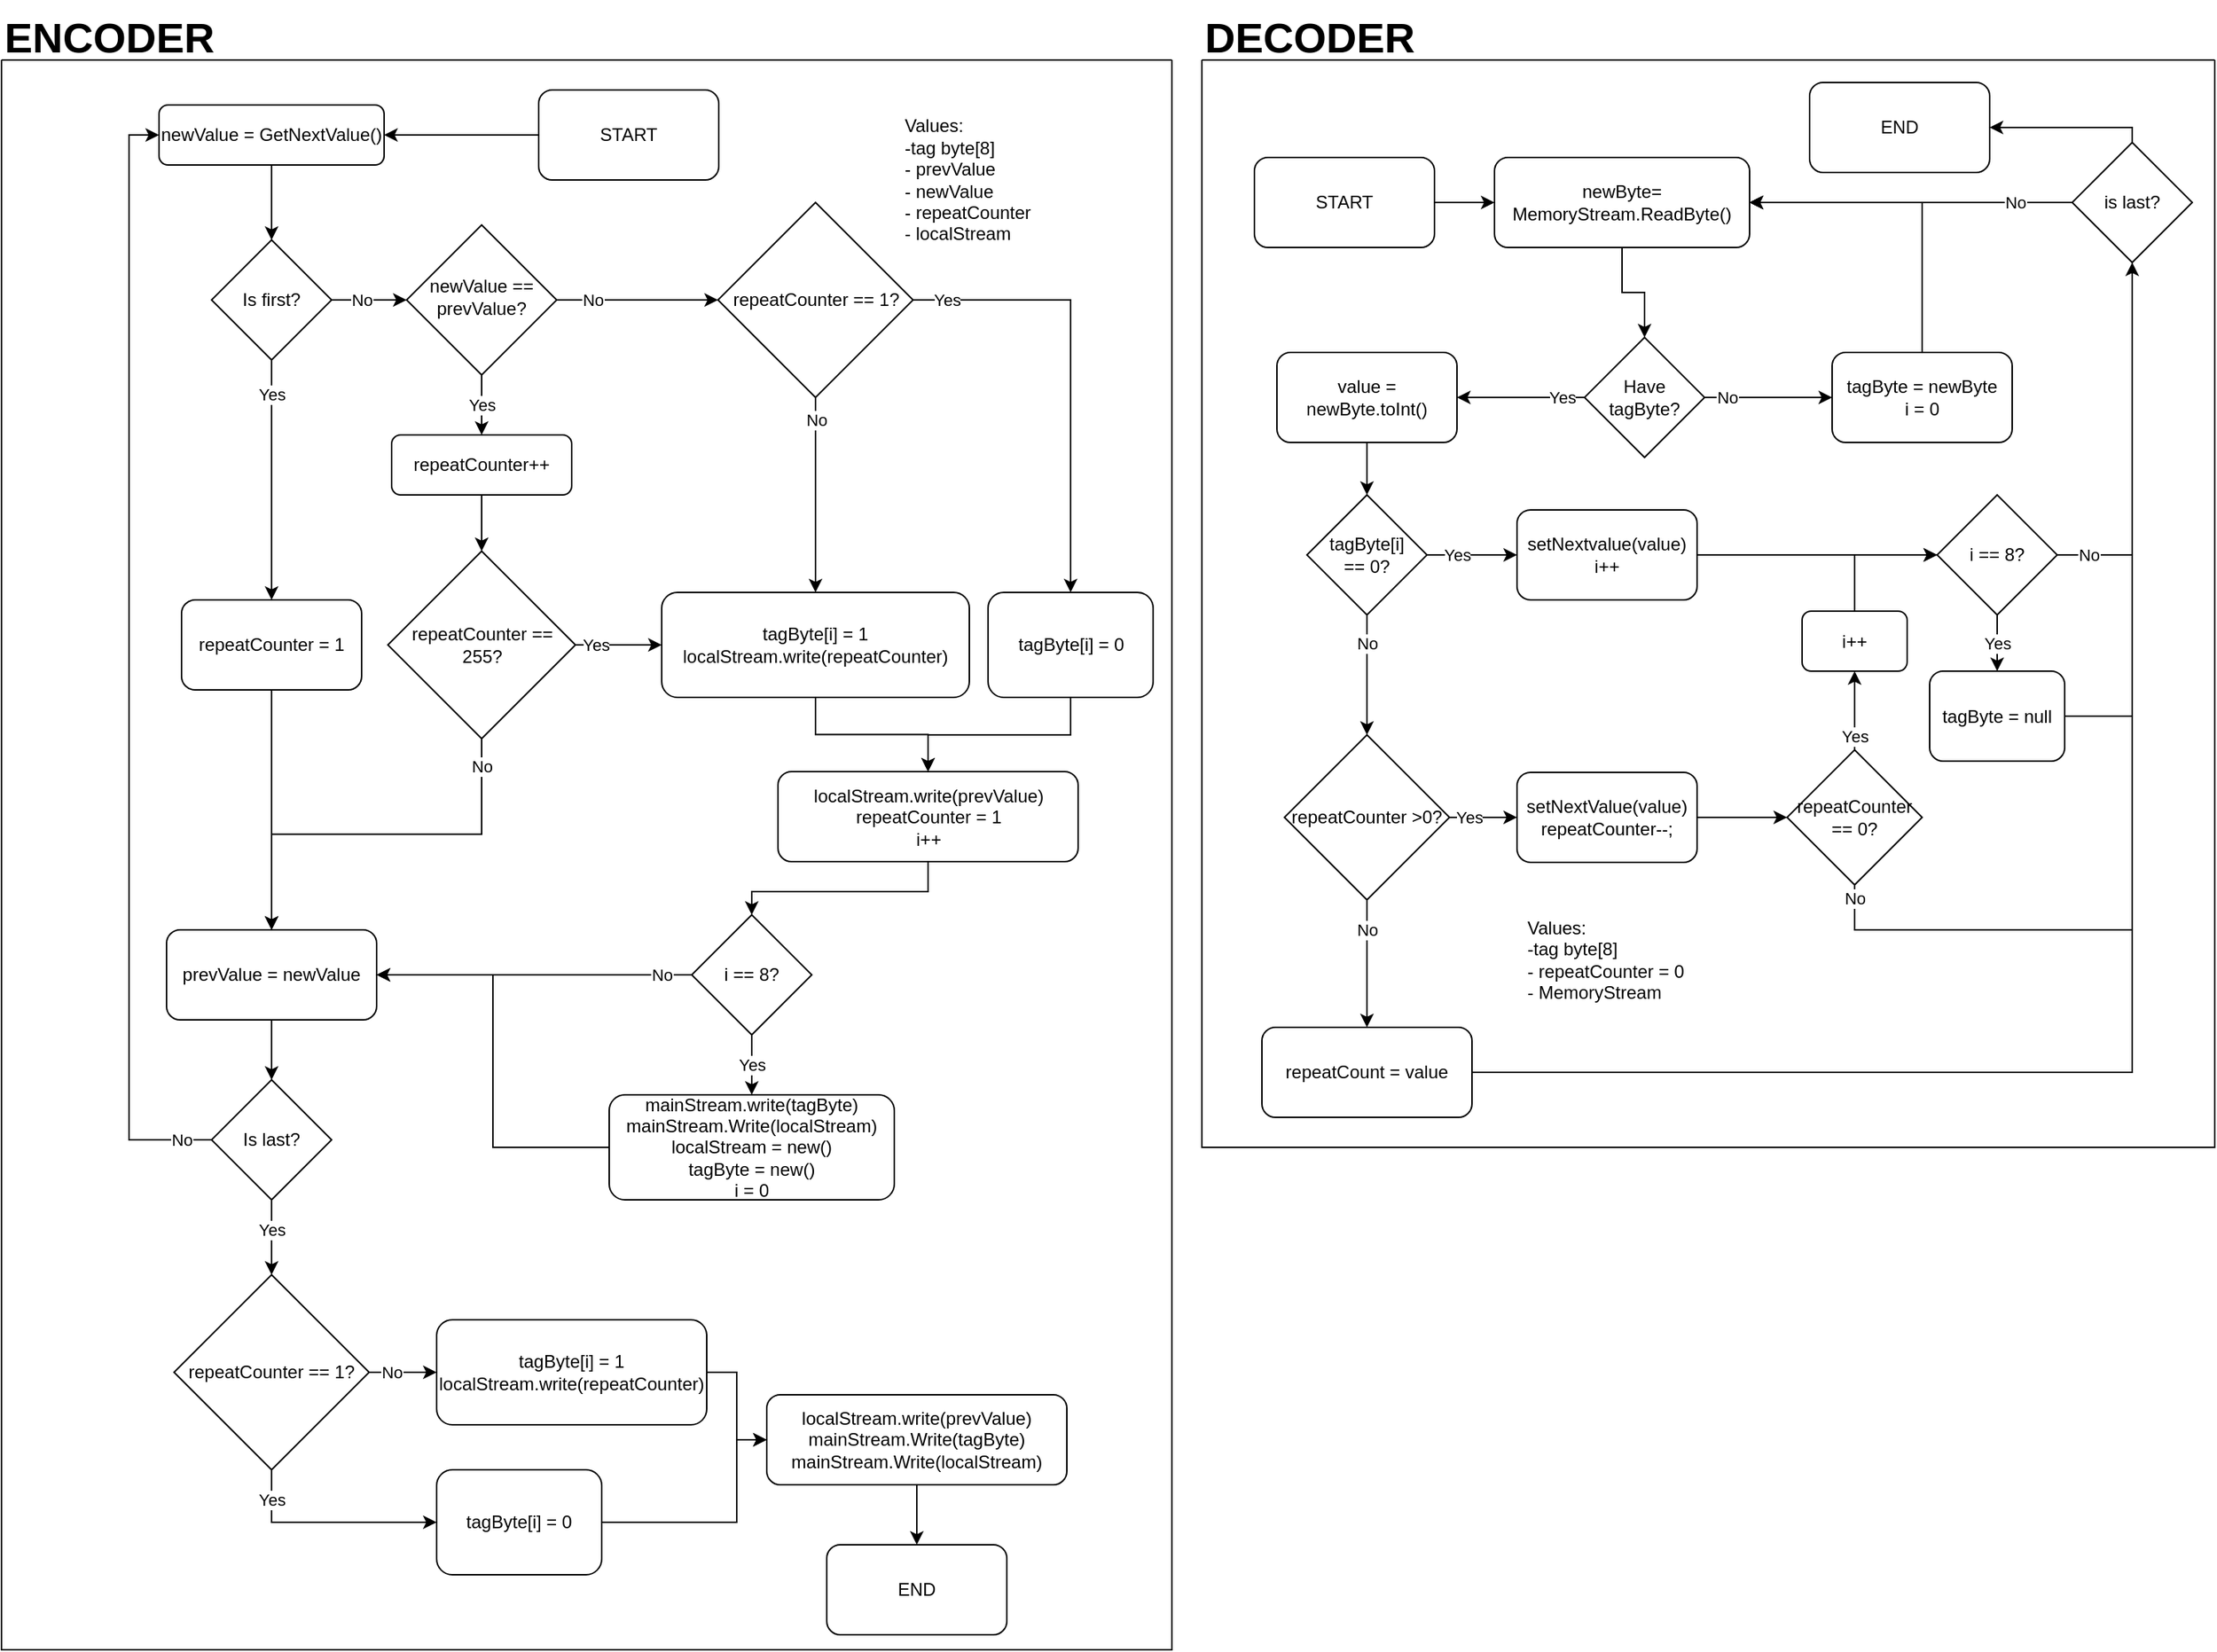 <mxfile version="26.2.14">
  <diagram id="C5RBs43oDa-KdzZeNtuy" name="Page-1">
    <mxGraphModel dx="1855" dy="1088" grid="1" gridSize="10" guides="1" tooltips="1" connect="1" arrows="1" fold="1" page="1" pageScale="1" pageWidth="827" pageHeight="1169" math="0" shadow="0" adaptiveColors="simple">
      <root>
        <mxCell id="WIyWlLk6GJQsqaUBKTNV-0" />
        <mxCell id="WIyWlLk6GJQsqaUBKTNV-1" parent="WIyWlLk6GJQsqaUBKTNV-0" />
        <mxCell id="5a1P8sP_JlJ4V9t3fl8P-82" style="edgeStyle=orthogonalEdgeStyle;rounded=0;orthogonalLoop=1;jettySize=auto;html=1;exitX=0.5;exitY=1;exitDx=0;exitDy=0;entryX=0.5;entryY=0;entryDx=0;entryDy=0;" parent="WIyWlLk6GJQsqaUBKTNV-1" source="WIyWlLk6GJQsqaUBKTNV-3" target="5a1P8sP_JlJ4V9t3fl8P-79" edge="1">
          <mxGeometry relative="1" as="geometry" />
        </mxCell>
        <mxCell id="WIyWlLk6GJQsqaUBKTNV-3" value="newValue = GetNextValue()" style="rounded=1;whiteSpace=wrap;html=1;fontSize=12;glass=0;strokeWidth=1;shadow=0;" parent="WIyWlLk6GJQsqaUBKTNV-1" vertex="1">
          <mxGeometry x="145" y="80" width="150" height="40" as="geometry" />
        </mxCell>
        <mxCell id="5a1P8sP_JlJ4V9t3fl8P-75" value="No" style="edgeStyle=orthogonalEdgeStyle;rounded=0;orthogonalLoop=1;jettySize=auto;html=1;exitX=1;exitY=0.5;exitDx=0;exitDy=0;entryX=0;entryY=0.5;entryDx=0;entryDy=0;" parent="WIyWlLk6GJQsqaUBKTNV-1" source="WIyWlLk6GJQsqaUBKTNV-6" target="5a1P8sP_JlJ4V9t3fl8P-9" edge="1">
          <mxGeometry x="-0.556" relative="1" as="geometry">
            <mxPoint x="500.5" y="210" as="targetPoint" />
            <mxPoint as="offset" />
          </mxGeometry>
        </mxCell>
        <mxCell id="5a1P8sP_JlJ4V9t3fl8P-78" value="Yes" style="edgeStyle=orthogonalEdgeStyle;rounded=0;orthogonalLoop=1;jettySize=auto;html=1;exitX=0.5;exitY=1;exitDx=0;exitDy=0;entryX=0.5;entryY=0;entryDx=0;entryDy=0;" parent="WIyWlLk6GJQsqaUBKTNV-1" source="WIyWlLk6GJQsqaUBKTNV-6" target="WIyWlLk6GJQsqaUBKTNV-11" edge="1">
          <mxGeometry relative="1" as="geometry">
            <mxPoint as="offset" />
          </mxGeometry>
        </mxCell>
        <mxCell id="WIyWlLk6GJQsqaUBKTNV-6" value="newValue == prevValue?" style="rhombus;whiteSpace=wrap;html=1;shadow=0;fontFamily=Helvetica;fontSize=12;align=center;strokeWidth=1;spacing=6;spacingTop=-4;" parent="WIyWlLk6GJQsqaUBKTNV-1" vertex="1">
          <mxGeometry x="310" y="160" width="100" height="100" as="geometry" />
        </mxCell>
        <mxCell id="5a1P8sP_JlJ4V9t3fl8P-4" style="edgeStyle=orthogonalEdgeStyle;rounded=0;orthogonalLoop=1;jettySize=auto;html=1;exitX=0.5;exitY=1;exitDx=0;exitDy=0;" parent="WIyWlLk6GJQsqaUBKTNV-1" source="WIyWlLk6GJQsqaUBKTNV-11" target="5a1P8sP_JlJ4V9t3fl8P-3" edge="1">
          <mxGeometry relative="1" as="geometry" />
        </mxCell>
        <mxCell id="WIyWlLk6GJQsqaUBKTNV-11" value="repeatCounter++" style="rounded=1;whiteSpace=wrap;html=1;fontSize=12;glass=0;strokeWidth=1;shadow=0;" parent="WIyWlLk6GJQsqaUBKTNV-1" vertex="1">
          <mxGeometry x="300" y="300" width="120" height="40" as="geometry" />
        </mxCell>
        <mxCell id="5a1P8sP_JlJ4V9t3fl8P-20" value="Yes" style="edgeStyle=orthogonalEdgeStyle;rounded=0;orthogonalLoop=1;jettySize=auto;html=1;exitX=1;exitY=0.5;exitDx=0;exitDy=0;entryX=0;entryY=0.5;entryDx=0;entryDy=0;" parent="WIyWlLk6GJQsqaUBKTNV-1" source="5a1P8sP_JlJ4V9t3fl8P-3" target="5a1P8sP_JlJ4V9t3fl8P-12" edge="1">
          <mxGeometry x="-0.569" relative="1" as="geometry">
            <mxPoint x="1" as="offset" />
          </mxGeometry>
        </mxCell>
        <mxCell id="5a1P8sP_JlJ4V9t3fl8P-70" value="No" style="edgeStyle=orthogonalEdgeStyle;rounded=0;orthogonalLoop=1;jettySize=auto;html=1;exitX=0.5;exitY=1;exitDx=0;exitDy=0;entryX=0.5;entryY=0;entryDx=0;entryDy=0;" parent="WIyWlLk6GJQsqaUBKTNV-1" source="5a1P8sP_JlJ4V9t3fl8P-3" target="5a1P8sP_JlJ4V9t3fl8P-43" edge="1">
          <mxGeometry x="-0.869" relative="1" as="geometry">
            <mxPoint y="1" as="offset" />
          </mxGeometry>
        </mxCell>
        <mxCell id="5a1P8sP_JlJ4V9t3fl8P-3" value="repeatCounter == 255?" style="rhombus;whiteSpace=wrap;html=1;" parent="WIyWlLk6GJQsqaUBKTNV-1" vertex="1">
          <mxGeometry x="297.5" y="377.5" width="125" height="125" as="geometry" />
        </mxCell>
        <mxCell id="5a1P8sP_JlJ4V9t3fl8P-17" value="No" style="edgeStyle=orthogonalEdgeStyle;rounded=0;orthogonalLoop=1;jettySize=auto;html=1;exitX=0.5;exitY=1;exitDx=0;exitDy=0;entryX=0.5;entryY=0;entryDx=0;entryDy=0;" parent="WIyWlLk6GJQsqaUBKTNV-1" source="5a1P8sP_JlJ4V9t3fl8P-9" target="5a1P8sP_JlJ4V9t3fl8P-12" edge="1">
          <mxGeometry x="-0.769" relative="1" as="geometry">
            <mxPoint x="565.5" y="275" as="sourcePoint" />
            <Array as="points">
              <mxPoint x="583" y="350" />
              <mxPoint x="583" y="350" />
            </Array>
            <mxPoint as="offset" />
          </mxGeometry>
        </mxCell>
        <mxCell id="5a1P8sP_JlJ4V9t3fl8P-19" value="Yes" style="edgeStyle=orthogonalEdgeStyle;rounded=0;orthogonalLoop=1;jettySize=auto;html=1;exitX=1;exitY=0.5;exitDx=0;exitDy=0;" parent="WIyWlLk6GJQsqaUBKTNV-1" source="5a1P8sP_JlJ4V9t3fl8P-9" target="5a1P8sP_JlJ4V9t3fl8P-11" edge="1">
          <mxGeometry x="-0.85" relative="1" as="geometry">
            <mxPoint x="630.5" y="210" as="sourcePoint" />
            <mxPoint as="offset" />
          </mxGeometry>
        </mxCell>
        <mxCell id="5a1P8sP_JlJ4V9t3fl8P-9" value="repeatCounter == 1?" style="rhombus;whiteSpace=wrap;html=1;" parent="WIyWlLk6GJQsqaUBKTNV-1" vertex="1">
          <mxGeometry x="517.5" y="145" width="130" height="130" as="geometry" />
        </mxCell>
        <mxCell id="5a1P8sP_JlJ4V9t3fl8P-31" style="edgeStyle=orthogonalEdgeStyle;rounded=0;orthogonalLoop=1;jettySize=auto;html=1;exitX=0.5;exitY=1;exitDx=0;exitDy=0;entryX=0.5;entryY=0;entryDx=0;entryDy=0;" parent="WIyWlLk6GJQsqaUBKTNV-1" source="5a1P8sP_JlJ4V9t3fl8P-11" target="5a1P8sP_JlJ4V9t3fl8P-29" edge="1">
          <mxGeometry relative="1" as="geometry">
            <Array as="points">
              <mxPoint x="752.5" y="500" />
              <mxPoint x="657.5" y="500" />
            </Array>
          </mxGeometry>
        </mxCell>
        <mxCell id="5a1P8sP_JlJ4V9t3fl8P-11" value="tagByte[i] = 0" style="rounded=1;whiteSpace=wrap;html=1;" parent="WIyWlLk6GJQsqaUBKTNV-1" vertex="1">
          <mxGeometry x="697.5" y="405" width="110" height="70" as="geometry" />
        </mxCell>
        <mxCell id="5a1P8sP_JlJ4V9t3fl8P-30" style="edgeStyle=orthogonalEdgeStyle;rounded=0;orthogonalLoop=1;jettySize=auto;html=1;exitX=0.5;exitY=1;exitDx=0;exitDy=0;" parent="WIyWlLk6GJQsqaUBKTNV-1" source="5a1P8sP_JlJ4V9t3fl8P-12" target="5a1P8sP_JlJ4V9t3fl8P-29" edge="1">
          <mxGeometry relative="1" as="geometry" />
        </mxCell>
        <mxCell id="5a1P8sP_JlJ4V9t3fl8P-12" value="tagByte[i] = 1&lt;div&gt;localStream.write(repeatCounter)&lt;/div&gt;" style="rounded=1;whiteSpace=wrap;html=1;" parent="WIyWlLk6GJQsqaUBKTNV-1" vertex="1">
          <mxGeometry x="480" y="405" width="205" height="70" as="geometry" />
        </mxCell>
        <mxCell id="5a1P8sP_JlJ4V9t3fl8P-15" value="Values:&lt;div&gt;-tag byte[8]&lt;/div&gt;&lt;div style=&quot;&quot;&gt;- prevValue&lt;/div&gt;&lt;div style=&quot;&quot;&gt;- newValue&lt;/div&gt;&lt;div style=&quot;&quot;&gt;- repeatCounter&lt;/div&gt;&lt;div style=&quot;&quot;&gt;- localStream&lt;/div&gt;" style="text;html=1;align=left;verticalAlign=middle;resizable=0;points=[];autosize=1;strokeColor=none;fillColor=none;" parent="WIyWlLk6GJQsqaUBKTNV-1" vertex="1">
          <mxGeometry x="640" y="80" width="110" height="100" as="geometry" />
        </mxCell>
        <mxCell id="5a1P8sP_JlJ4V9t3fl8P-32" style="edgeStyle=orthogonalEdgeStyle;rounded=0;orthogonalLoop=1;jettySize=auto;html=1;exitX=0.5;exitY=1;exitDx=0;exitDy=0;entryX=0.5;entryY=0;entryDx=0;entryDy=0;" parent="WIyWlLk6GJQsqaUBKTNV-1" source="5a1P8sP_JlJ4V9t3fl8P-29" target="5a1P8sP_JlJ4V9t3fl8P-24" edge="1">
          <mxGeometry relative="1" as="geometry" />
        </mxCell>
        <mxCell id="5a1P8sP_JlJ4V9t3fl8P-29" value="&lt;div&gt;localStream.write(prevValue)&lt;/div&gt;&lt;div&gt;repeatCounter = 1&lt;/div&gt;&lt;div&gt;i++&lt;/div&gt;" style="rounded=1;whiteSpace=wrap;html=1;" parent="WIyWlLk6GJQsqaUBKTNV-1" vertex="1">
          <mxGeometry x="557.5" y="524.5" width="200" height="60" as="geometry" />
        </mxCell>
        <mxCell id="5a1P8sP_JlJ4V9t3fl8P-73" style="edgeStyle=orthogonalEdgeStyle;rounded=0;orthogonalLoop=1;jettySize=auto;html=1;exitX=0.5;exitY=1;exitDx=0;exitDy=0;entryX=0.5;entryY=0;entryDx=0;entryDy=0;" parent="WIyWlLk6GJQsqaUBKTNV-1" source="5a1P8sP_JlJ4V9t3fl8P-43" target="5a1P8sP_JlJ4V9t3fl8P-72" edge="1">
          <mxGeometry relative="1" as="geometry" />
        </mxCell>
        <mxCell id="5a1P8sP_JlJ4V9t3fl8P-43" value="prevValue = newValue" style="rounded=1;whiteSpace=wrap;html=1;" parent="WIyWlLk6GJQsqaUBKTNV-1" vertex="1">
          <mxGeometry x="150" y="630" width="140" height="60" as="geometry" />
        </mxCell>
        <mxCell id="5a1P8sP_JlJ4V9t3fl8P-67" style="edgeStyle=orthogonalEdgeStyle;rounded=0;orthogonalLoop=1;jettySize=auto;html=1;exitX=0;exitY=0.5;exitDx=0;exitDy=0;entryX=1;entryY=0.5;entryDx=0;entryDy=0;" parent="WIyWlLk6GJQsqaUBKTNV-1" source="5a1P8sP_JlJ4V9t3fl8P-27" target="5a1P8sP_JlJ4V9t3fl8P-43" edge="1">
          <mxGeometry relative="1" as="geometry" />
        </mxCell>
        <mxCell id="5a1P8sP_JlJ4V9t3fl8P-27" value="mainStream.write(tagByte)&lt;div&gt;mainStream.Write(localStream)&lt;/div&gt;&lt;div&gt;localStream = new()&lt;/div&gt;&lt;div&gt;tagByte = new()&lt;/div&gt;&lt;div&gt;i = 0&lt;/div&gt;" style="rounded=1;whiteSpace=wrap;html=1;" parent="WIyWlLk6GJQsqaUBKTNV-1" vertex="1">
          <mxGeometry x="445" y="740" width="190" height="70" as="geometry" />
        </mxCell>
        <mxCell id="5a1P8sP_JlJ4V9t3fl8P-28" value="Yes" style="edgeStyle=orthogonalEdgeStyle;rounded=0;orthogonalLoop=1;jettySize=auto;html=1;exitX=0.5;exitY=1;exitDx=0;exitDy=0;entryX=0.5;entryY=0;entryDx=0;entryDy=0;" parent="WIyWlLk6GJQsqaUBKTNV-1" source="5a1P8sP_JlJ4V9t3fl8P-24" target="5a1P8sP_JlJ4V9t3fl8P-27" edge="1">
          <mxGeometry relative="1" as="geometry" />
        </mxCell>
        <mxCell id="5a1P8sP_JlJ4V9t3fl8P-71" value="No" style="edgeStyle=orthogonalEdgeStyle;rounded=0;orthogonalLoop=1;jettySize=auto;html=1;exitX=0;exitY=0.5;exitDx=0;exitDy=0;entryX=1;entryY=0.5;entryDx=0;entryDy=0;" parent="WIyWlLk6GJQsqaUBKTNV-1" source="5a1P8sP_JlJ4V9t3fl8P-24" target="5a1P8sP_JlJ4V9t3fl8P-43" edge="1">
          <mxGeometry x="-0.809" relative="1" as="geometry">
            <mxPoint as="offset" />
          </mxGeometry>
        </mxCell>
        <mxCell id="5a1P8sP_JlJ4V9t3fl8P-24" value="i == 8?" style="rhombus;whiteSpace=wrap;html=1;" parent="WIyWlLk6GJQsqaUBKTNV-1" vertex="1">
          <mxGeometry x="500" y="620" width="80" height="80" as="geometry" />
        </mxCell>
        <mxCell id="5a1P8sP_JlJ4V9t3fl8P-58" value="ENCODER" style="text;html=1;align=left;verticalAlign=middle;resizable=0;points=[];autosize=1;strokeColor=none;fillColor=none;fontStyle=1;fontSize=28;" parent="WIyWlLk6GJQsqaUBKTNV-1" vertex="1">
          <mxGeometry x="40" y="10" width="160" height="50" as="geometry" />
        </mxCell>
        <mxCell id="5a1P8sP_JlJ4V9t3fl8P-74" value="No" style="edgeStyle=orthogonalEdgeStyle;rounded=0;orthogonalLoop=1;jettySize=auto;html=1;exitX=0;exitY=0.5;exitDx=0;exitDy=0;entryX=0;entryY=0.5;entryDx=0;entryDy=0;" parent="WIyWlLk6GJQsqaUBKTNV-1" source="5a1P8sP_JlJ4V9t3fl8P-72" target="WIyWlLk6GJQsqaUBKTNV-3" edge="1">
          <mxGeometry x="-0.946" relative="1" as="geometry">
            <mxPoint as="offset" />
          </mxGeometry>
        </mxCell>
        <mxCell id="5a1P8sP_JlJ4V9t3fl8P-77" value="Yes" style="edgeStyle=orthogonalEdgeStyle;rounded=0;orthogonalLoop=1;jettySize=auto;html=1;exitX=0.5;exitY=1;exitDx=0;exitDy=0;entryX=0.5;entryY=0;entryDx=0;entryDy=0;" parent="WIyWlLk6GJQsqaUBKTNV-1" source="5a1P8sP_JlJ4V9t3fl8P-72" target="5a1P8sP_JlJ4V9t3fl8P-76" edge="1">
          <mxGeometry x="-0.2" relative="1" as="geometry">
            <mxPoint as="offset" />
          </mxGeometry>
        </mxCell>
        <mxCell id="5a1P8sP_JlJ4V9t3fl8P-72" value="Is last?" style="rhombus;whiteSpace=wrap;html=1;" parent="WIyWlLk6GJQsqaUBKTNV-1" vertex="1">
          <mxGeometry x="180" y="730" width="80" height="80" as="geometry" />
        </mxCell>
        <mxCell id="5a1P8sP_JlJ4V9t3fl8P-89" value="No" style="edgeStyle=orthogonalEdgeStyle;rounded=0;orthogonalLoop=1;jettySize=auto;html=1;exitX=1;exitY=0.5;exitDx=0;exitDy=0;entryX=0;entryY=0.5;entryDx=0;entryDy=0;" parent="WIyWlLk6GJQsqaUBKTNV-1" source="5a1P8sP_JlJ4V9t3fl8P-76" target="5a1P8sP_JlJ4V9t3fl8P-87" edge="1">
          <mxGeometry x="-0.333" relative="1" as="geometry">
            <mxPoint as="offset" />
          </mxGeometry>
        </mxCell>
        <mxCell id="5a1P8sP_JlJ4V9t3fl8P-91" value="Yes" style="edgeStyle=orthogonalEdgeStyle;rounded=0;orthogonalLoop=1;jettySize=auto;html=1;exitX=0.5;exitY=1;exitDx=0;exitDy=0;entryX=0;entryY=0.5;entryDx=0;entryDy=0;" parent="WIyWlLk6GJQsqaUBKTNV-1" source="5a1P8sP_JlJ4V9t3fl8P-76" target="5a1P8sP_JlJ4V9t3fl8P-90" edge="1">
          <mxGeometry x="-0.724" relative="1" as="geometry">
            <mxPoint as="offset" />
          </mxGeometry>
        </mxCell>
        <mxCell id="5a1P8sP_JlJ4V9t3fl8P-76" value="repeatCounter == 1?" style="rhombus;whiteSpace=wrap;html=1;" parent="WIyWlLk6GJQsqaUBKTNV-1" vertex="1">
          <mxGeometry x="155" y="860" width="130" height="130" as="geometry" />
        </mxCell>
        <mxCell id="5a1P8sP_JlJ4V9t3fl8P-80" value="No" style="edgeStyle=orthogonalEdgeStyle;rounded=0;orthogonalLoop=1;jettySize=auto;html=1;exitX=1;exitY=0.5;exitDx=0;exitDy=0;entryX=0;entryY=0.5;entryDx=0;entryDy=0;" parent="WIyWlLk6GJQsqaUBKTNV-1" source="5a1P8sP_JlJ4V9t3fl8P-79" target="WIyWlLk6GJQsqaUBKTNV-6" edge="1">
          <mxGeometry x="-0.2" relative="1" as="geometry">
            <mxPoint as="offset" />
          </mxGeometry>
        </mxCell>
        <mxCell id="5a1P8sP_JlJ4V9t3fl8P-81" value="Yes" style="edgeStyle=orthogonalEdgeStyle;rounded=0;orthogonalLoop=1;jettySize=auto;html=1;exitX=0.5;exitY=1;exitDx=0;exitDy=0;entryX=0.5;entryY=0;entryDx=0;entryDy=0;" parent="WIyWlLk6GJQsqaUBKTNV-1" source="5a1P8sP_JlJ4V9t3fl8P-79" target="5a1P8sP_JlJ4V9t3fl8P-83" edge="1">
          <mxGeometry x="-0.714" relative="1" as="geometry">
            <Array as="points">
              <mxPoint x="220" y="340" />
              <mxPoint x="220" y="340" />
            </Array>
            <mxPoint as="offset" />
          </mxGeometry>
        </mxCell>
        <mxCell id="5a1P8sP_JlJ4V9t3fl8P-79" value="Is first?" style="rhombus;whiteSpace=wrap;html=1;" parent="WIyWlLk6GJQsqaUBKTNV-1" vertex="1">
          <mxGeometry x="180" y="170" width="80" height="80" as="geometry" />
        </mxCell>
        <mxCell id="5a1P8sP_JlJ4V9t3fl8P-84" style="edgeStyle=orthogonalEdgeStyle;rounded=0;orthogonalLoop=1;jettySize=auto;html=1;exitX=0.5;exitY=1;exitDx=0;exitDy=0;entryX=0.5;entryY=0;entryDx=0;entryDy=0;" parent="WIyWlLk6GJQsqaUBKTNV-1" source="5a1P8sP_JlJ4V9t3fl8P-83" target="5a1P8sP_JlJ4V9t3fl8P-43" edge="1">
          <mxGeometry relative="1" as="geometry" />
        </mxCell>
        <mxCell id="5a1P8sP_JlJ4V9t3fl8P-83" value="repeatCounter = 1" style="rounded=1;whiteSpace=wrap;html=1;" parent="WIyWlLk6GJQsqaUBKTNV-1" vertex="1">
          <mxGeometry x="160" y="410" width="120" height="60" as="geometry" />
        </mxCell>
        <mxCell id="5a1P8sP_JlJ4V9t3fl8P-86" style="edgeStyle=orthogonalEdgeStyle;rounded=0;orthogonalLoop=1;jettySize=auto;html=1;exitX=0;exitY=0.5;exitDx=0;exitDy=0;entryX=1;entryY=0.5;entryDx=0;entryDy=0;" parent="WIyWlLk6GJQsqaUBKTNV-1" source="5a1P8sP_JlJ4V9t3fl8P-85" target="WIyWlLk6GJQsqaUBKTNV-3" edge="1">
          <mxGeometry relative="1" as="geometry" />
        </mxCell>
        <mxCell id="5a1P8sP_JlJ4V9t3fl8P-85" value="START" style="rounded=1;whiteSpace=wrap;html=1;" parent="WIyWlLk6GJQsqaUBKTNV-1" vertex="1">
          <mxGeometry x="398" y="70" width="120" height="60" as="geometry" />
        </mxCell>
        <mxCell id="5a1P8sP_JlJ4V9t3fl8P-93" style="edgeStyle=orthogonalEdgeStyle;rounded=0;orthogonalLoop=1;jettySize=auto;html=1;exitX=1;exitY=0.5;exitDx=0;exitDy=0;entryX=0;entryY=0.5;entryDx=0;entryDy=0;" parent="WIyWlLk6GJQsqaUBKTNV-1" source="5a1P8sP_JlJ4V9t3fl8P-87" target="5a1P8sP_JlJ4V9t3fl8P-92" edge="1">
          <mxGeometry relative="1" as="geometry" />
        </mxCell>
        <mxCell id="5a1P8sP_JlJ4V9t3fl8P-87" value="tagByte[i] = 1&lt;div&gt;localStream.write(repeatCounter)&lt;/div&gt;" style="rounded=1;whiteSpace=wrap;html=1;" parent="WIyWlLk6GJQsqaUBKTNV-1" vertex="1">
          <mxGeometry x="330" y="890" width="180" height="70" as="geometry" />
        </mxCell>
        <mxCell id="5a1P8sP_JlJ4V9t3fl8P-95" style="edgeStyle=orthogonalEdgeStyle;rounded=0;orthogonalLoop=1;jettySize=auto;html=1;exitX=1;exitY=0.5;exitDx=0;exitDy=0;entryX=0;entryY=0.5;entryDx=0;entryDy=0;" parent="WIyWlLk6GJQsqaUBKTNV-1" source="5a1P8sP_JlJ4V9t3fl8P-90" target="5a1P8sP_JlJ4V9t3fl8P-92" edge="1">
          <mxGeometry relative="1" as="geometry">
            <Array as="points">
              <mxPoint x="530" y="1025" />
              <mxPoint x="530" y="970" />
            </Array>
          </mxGeometry>
        </mxCell>
        <mxCell id="5a1P8sP_JlJ4V9t3fl8P-90" value="tagByte[i] = 0" style="rounded=1;whiteSpace=wrap;html=1;" parent="WIyWlLk6GJQsqaUBKTNV-1" vertex="1">
          <mxGeometry x="330" y="990" width="110" height="70" as="geometry" />
        </mxCell>
        <mxCell id="5a1P8sP_JlJ4V9t3fl8P-98" style="edgeStyle=orthogonalEdgeStyle;rounded=0;orthogonalLoop=1;jettySize=auto;html=1;exitX=0.5;exitY=1;exitDx=0;exitDy=0;entryX=0.5;entryY=0;entryDx=0;entryDy=0;" parent="WIyWlLk6GJQsqaUBKTNV-1" source="5a1P8sP_JlJ4V9t3fl8P-92" target="5a1P8sP_JlJ4V9t3fl8P-97" edge="1">
          <mxGeometry relative="1" as="geometry" />
        </mxCell>
        <mxCell id="5a1P8sP_JlJ4V9t3fl8P-92" value="&lt;div&gt;localStream.write(prevValue)&lt;/div&gt;&lt;div&gt;mainStream.Write(tagByte)&lt;/div&gt;&lt;div&gt;mainStream.Write(localStream)&lt;/div&gt;" style="rounded=1;whiteSpace=wrap;html=1;" parent="WIyWlLk6GJQsqaUBKTNV-1" vertex="1">
          <mxGeometry x="550" y="940" width="200" height="60" as="geometry" />
        </mxCell>
        <mxCell id="5a1P8sP_JlJ4V9t3fl8P-97" value="END" style="rounded=1;whiteSpace=wrap;html=1;" parent="WIyWlLk6GJQsqaUBKTNV-1" vertex="1">
          <mxGeometry x="590" y="1040" width="120" height="60" as="geometry" />
        </mxCell>
        <mxCell id="5a1P8sP_JlJ4V9t3fl8P-99" value="" style="swimlane;startSize=0;" parent="WIyWlLk6GJQsqaUBKTNV-1" vertex="1">
          <mxGeometry x="40" y="50" width="780" height="1060" as="geometry" />
        </mxCell>
        <mxCell id="5a1P8sP_JlJ4V9t3fl8P-100" value="DECODER" style="text;html=1;align=left;verticalAlign=middle;resizable=0;points=[];autosize=1;strokeColor=none;fillColor=none;fontStyle=1;fontSize=28;" parent="WIyWlLk6GJQsqaUBKTNV-1" vertex="1">
          <mxGeometry x="840" y="10" width="160" height="50" as="geometry" />
        </mxCell>
        <mxCell id="5a1P8sP_JlJ4V9t3fl8P-105" style="edgeStyle=orthogonalEdgeStyle;rounded=0;orthogonalLoop=1;jettySize=auto;html=1;exitX=0.5;exitY=1;exitDx=0;exitDy=0;entryX=0.5;entryY=0;entryDx=0;entryDy=0;" parent="WIyWlLk6GJQsqaUBKTNV-1" source="5a1P8sP_JlJ4V9t3fl8P-103" target="5a1P8sP_JlJ4V9t3fl8P-104" edge="1">
          <mxGeometry relative="1" as="geometry" />
        </mxCell>
        <mxCell id="5a1P8sP_JlJ4V9t3fl8P-107" value="No" style="edgeStyle=orthogonalEdgeStyle;rounded=0;orthogonalLoop=1;jettySize=auto;html=1;exitX=1;exitY=0.5;exitDx=0;exitDy=0;entryX=0;entryY=0.5;entryDx=0;entryDy=0;" parent="WIyWlLk6GJQsqaUBKTNV-1" source="5a1P8sP_JlJ4V9t3fl8P-104" target="5a1P8sP_JlJ4V9t3fl8P-106" edge="1">
          <mxGeometry x="-0.647" relative="1" as="geometry">
            <Array as="points">
              <mxPoint x="1200" y="275" />
              <mxPoint x="1200" y="275" />
            </Array>
            <mxPoint as="offset" />
          </mxGeometry>
        </mxCell>
        <mxCell id="5a1P8sP_JlJ4V9t3fl8P-110" value="Yes" style="edgeStyle=orthogonalEdgeStyle;rounded=0;orthogonalLoop=1;jettySize=auto;html=1;exitX=0;exitY=0.5;exitDx=0;exitDy=0;entryX=1;entryY=0.5;entryDx=0;entryDy=0;" parent="WIyWlLk6GJQsqaUBKTNV-1" source="5a1P8sP_JlJ4V9t3fl8P-104" target="5a1P8sP_JlJ4V9t3fl8P-116" edge="1">
          <mxGeometry x="-0.647" relative="1" as="geometry">
            <mxPoint x="1050" y="290" as="sourcePoint" />
            <mxPoint x="1040" y="450" as="targetPoint" />
            <Array as="points" />
            <mxPoint as="offset" />
          </mxGeometry>
        </mxCell>
        <mxCell id="5a1P8sP_JlJ4V9t3fl8P-104" value="Have tagByte?" style="rhombus;whiteSpace=wrap;html=1;" parent="WIyWlLk6GJQsqaUBKTNV-1" vertex="1">
          <mxGeometry x="1095" y="235" width="80" height="80" as="geometry" />
        </mxCell>
        <mxCell id="5a1P8sP_JlJ4V9t3fl8P-108" style="edgeStyle=orthogonalEdgeStyle;rounded=0;orthogonalLoop=1;jettySize=auto;html=1;exitX=0.5;exitY=0;exitDx=0;exitDy=0;entryX=1;entryY=0.5;entryDx=0;entryDy=0;" parent="WIyWlLk6GJQsqaUBKTNV-1" source="5a1P8sP_JlJ4V9t3fl8P-106" target="5a1P8sP_JlJ4V9t3fl8P-103" edge="1">
          <mxGeometry relative="1" as="geometry" />
        </mxCell>
        <mxCell id="5a1P8sP_JlJ4V9t3fl8P-106" value="tagByte = newByte&lt;div&gt;i = 0&lt;/div&gt;" style="rounded=1;whiteSpace=wrap;html=1;" parent="WIyWlLk6GJQsqaUBKTNV-1" vertex="1">
          <mxGeometry x="1260" y="245" width="120" height="60" as="geometry" />
        </mxCell>
        <mxCell id="5a1P8sP_JlJ4V9t3fl8P-113" value="Yes" style="edgeStyle=orthogonalEdgeStyle;rounded=0;orthogonalLoop=1;jettySize=auto;html=1;exitX=1;exitY=0.5;exitDx=0;exitDy=0;entryX=0;entryY=0.5;entryDx=0;entryDy=0;" parent="WIyWlLk6GJQsqaUBKTNV-1" source="5a1P8sP_JlJ4V9t3fl8P-111" target="5a1P8sP_JlJ4V9t3fl8P-112" edge="1">
          <mxGeometry x="-0.333" relative="1" as="geometry">
            <mxPoint as="offset" />
          </mxGeometry>
        </mxCell>
        <mxCell id="5a1P8sP_JlJ4V9t3fl8P-115" value="No" style="edgeStyle=orthogonalEdgeStyle;rounded=0;orthogonalLoop=1;jettySize=auto;html=1;exitX=0.5;exitY=1;exitDx=0;exitDy=0;entryX=0.5;entryY=0;entryDx=0;entryDy=0;" parent="WIyWlLk6GJQsqaUBKTNV-1" source="5a1P8sP_JlJ4V9t3fl8P-111" target="5a1P8sP_JlJ4V9t3fl8P-119" edge="1">
          <mxGeometry x="-0.535" relative="1" as="geometry">
            <mxPoint x="950" y="460" as="targetPoint" />
            <mxPoint as="offset" />
          </mxGeometry>
        </mxCell>
        <mxCell id="5a1P8sP_JlJ4V9t3fl8P-111" value="tagByte[i]&lt;div&gt;== 0?&lt;/div&gt;" style="rhombus;whiteSpace=wrap;html=1;" parent="WIyWlLk6GJQsqaUBKTNV-1" vertex="1">
          <mxGeometry x="910" y="340" width="80" height="80" as="geometry" />
        </mxCell>
        <mxCell id="5a1P8sP_JlJ4V9t3fl8P-133" style="edgeStyle=orthogonalEdgeStyle;rounded=0;orthogonalLoop=1;jettySize=auto;html=1;exitX=1;exitY=0.5;exitDx=0;exitDy=0;entryX=0;entryY=0.5;entryDx=0;entryDy=0;" parent="WIyWlLk6GJQsqaUBKTNV-1" source="5a1P8sP_JlJ4V9t3fl8P-112" target="5a1P8sP_JlJ4V9t3fl8P-131" edge="1">
          <mxGeometry relative="1" as="geometry" />
        </mxCell>
        <mxCell id="5a1P8sP_JlJ4V9t3fl8P-112" value="setNextvalue(value)&lt;div&gt;i++&lt;/div&gt;" style="rounded=1;whiteSpace=wrap;html=1;" parent="WIyWlLk6GJQsqaUBKTNV-1" vertex="1">
          <mxGeometry x="1050" y="350" width="120" height="60" as="geometry" />
        </mxCell>
        <mxCell id="5a1P8sP_JlJ4V9t3fl8P-134" style="edgeStyle=orthogonalEdgeStyle;rounded=0;orthogonalLoop=1;jettySize=auto;html=1;exitX=1;exitY=0.5;exitDx=0;exitDy=0;entryX=1;entryY=0.5;entryDx=0;entryDy=0;" parent="WIyWlLk6GJQsqaUBKTNV-1" source="5a1P8sP_JlJ4V9t3fl8P-114" target="5a1P8sP_JlJ4V9t3fl8P-103" edge="1">
          <mxGeometry relative="1" as="geometry">
            <Array as="points">
              <mxPoint x="1460" y="725" />
              <mxPoint x="1460" y="145" />
            </Array>
          </mxGeometry>
        </mxCell>
        <mxCell id="5a1P8sP_JlJ4V9t3fl8P-114" value="repeatCount = value" style="rounded=1;whiteSpace=wrap;html=1;" parent="WIyWlLk6GJQsqaUBKTNV-1" vertex="1">
          <mxGeometry x="880" y="695" width="140" height="60" as="geometry" />
        </mxCell>
        <mxCell id="5a1P8sP_JlJ4V9t3fl8P-117" style="edgeStyle=orthogonalEdgeStyle;rounded=0;orthogonalLoop=1;jettySize=auto;html=1;exitX=0.5;exitY=1;exitDx=0;exitDy=0;entryX=0.5;entryY=0;entryDx=0;entryDy=0;" parent="WIyWlLk6GJQsqaUBKTNV-1" source="5a1P8sP_JlJ4V9t3fl8P-116" target="5a1P8sP_JlJ4V9t3fl8P-111" edge="1">
          <mxGeometry relative="1" as="geometry" />
        </mxCell>
        <mxCell id="5a1P8sP_JlJ4V9t3fl8P-116" value="value = newByte.toInt()" style="rounded=1;whiteSpace=wrap;html=1;" parent="WIyWlLk6GJQsqaUBKTNV-1" vertex="1">
          <mxGeometry x="890" y="245" width="120" height="60" as="geometry" />
        </mxCell>
        <mxCell id="5a1P8sP_JlJ4V9t3fl8P-120" value="No" style="edgeStyle=orthogonalEdgeStyle;rounded=0;orthogonalLoop=1;jettySize=auto;html=1;exitX=0.5;exitY=1;exitDx=0;exitDy=0;entryX=0.5;entryY=0;entryDx=0;entryDy=0;" parent="WIyWlLk6GJQsqaUBKTNV-1" source="5a1P8sP_JlJ4V9t3fl8P-119" target="5a1P8sP_JlJ4V9t3fl8P-114" edge="1">
          <mxGeometry x="-0.529" relative="1" as="geometry">
            <mxPoint as="offset" />
          </mxGeometry>
        </mxCell>
        <mxCell id="5a1P8sP_JlJ4V9t3fl8P-122" value="Yes" style="edgeStyle=orthogonalEdgeStyle;rounded=0;orthogonalLoop=1;jettySize=auto;html=1;exitX=1;exitY=0.5;exitDx=0;exitDy=0;entryX=0;entryY=0.5;entryDx=0;entryDy=0;" parent="WIyWlLk6GJQsqaUBKTNV-1" source="5a1P8sP_JlJ4V9t3fl8P-119" target="5a1P8sP_JlJ4V9t3fl8P-121" edge="1">
          <mxGeometry x="-0.455" relative="1" as="geometry">
            <mxPoint as="offset" />
          </mxGeometry>
        </mxCell>
        <mxCell id="5a1P8sP_JlJ4V9t3fl8P-119" value="repeatCounter &amp;gt;0?" style="rhombus;whiteSpace=wrap;html=1;" parent="WIyWlLk6GJQsqaUBKTNV-1" vertex="1">
          <mxGeometry x="895" y="500" width="110" height="110" as="geometry" />
        </mxCell>
        <mxCell id="5a1P8sP_JlJ4V9t3fl8P-124" style="edgeStyle=orthogonalEdgeStyle;rounded=0;orthogonalLoop=1;jettySize=auto;html=1;exitX=1;exitY=0.5;exitDx=0;exitDy=0;entryX=0;entryY=0.5;entryDx=0;entryDy=0;" parent="WIyWlLk6GJQsqaUBKTNV-1" source="5a1P8sP_JlJ4V9t3fl8P-121" target="5a1P8sP_JlJ4V9t3fl8P-123" edge="1">
          <mxGeometry relative="1" as="geometry" />
        </mxCell>
        <mxCell id="5a1P8sP_JlJ4V9t3fl8P-121" value="setNextValue(value)&lt;div&gt;repeatCounter--;&lt;/div&gt;" style="rounded=1;whiteSpace=wrap;html=1;" parent="WIyWlLk6GJQsqaUBKTNV-1" vertex="1">
          <mxGeometry x="1050" y="525" width="120" height="60" as="geometry" />
        </mxCell>
        <mxCell id="5a1P8sP_JlJ4V9t3fl8P-125" value="No" style="edgeStyle=orthogonalEdgeStyle;rounded=0;orthogonalLoop=1;jettySize=auto;html=1;exitX=0.5;exitY=1;exitDx=0;exitDy=0;entryX=1;entryY=0.5;entryDx=0;entryDy=0;" parent="WIyWlLk6GJQsqaUBKTNV-1" source="5a1P8sP_JlJ4V9t3fl8P-123" target="5a1P8sP_JlJ4V9t3fl8P-103" edge="1">
          <mxGeometry x="-0.981" relative="1" as="geometry">
            <mxPoint x="1225" y="475.0" as="sourcePoint" />
            <mxPoint x="1210" y="70" as="targetPoint" />
            <Array as="points">
              <mxPoint x="1275" y="630" />
              <mxPoint x="1460" y="630" />
              <mxPoint x="1460" y="145" />
            </Array>
            <mxPoint as="offset" />
          </mxGeometry>
        </mxCell>
        <mxCell id="5a1P8sP_JlJ4V9t3fl8P-130" value="Yes" style="edgeStyle=orthogonalEdgeStyle;rounded=0;orthogonalLoop=1;jettySize=auto;html=1;" parent="WIyWlLk6GJQsqaUBKTNV-1" source="5a1P8sP_JlJ4V9t3fl8P-123" target="5a1P8sP_JlJ4V9t3fl8P-128" edge="1">
          <mxGeometry x="-0.619" relative="1" as="geometry">
            <mxPoint y="1" as="offset" />
          </mxGeometry>
        </mxCell>
        <mxCell id="5a1P8sP_JlJ4V9t3fl8P-123" value="repeatCounter == 0?" style="rhombus;whiteSpace=wrap;html=1;" parent="WIyWlLk6GJQsqaUBKTNV-1" vertex="1">
          <mxGeometry x="1230" y="510" width="90" height="90" as="geometry" />
        </mxCell>
        <mxCell id="5a1P8sP_JlJ4V9t3fl8P-135" style="edgeStyle=orthogonalEdgeStyle;rounded=0;orthogonalLoop=1;jettySize=auto;html=1;exitX=0.5;exitY=0;exitDx=0;exitDy=0;entryX=0;entryY=0.5;entryDx=0;entryDy=0;" parent="WIyWlLk6GJQsqaUBKTNV-1" source="5a1P8sP_JlJ4V9t3fl8P-128" target="5a1P8sP_JlJ4V9t3fl8P-131" edge="1">
          <mxGeometry relative="1" as="geometry" />
        </mxCell>
        <mxCell id="5a1P8sP_JlJ4V9t3fl8P-128" value="i++" style="rounded=1;whiteSpace=wrap;html=1;" parent="WIyWlLk6GJQsqaUBKTNV-1" vertex="1">
          <mxGeometry x="1240" y="417.5" width="70" height="40" as="geometry" />
        </mxCell>
        <mxCell id="5a1P8sP_JlJ4V9t3fl8P-136" value="No" style="edgeStyle=orthogonalEdgeStyle;rounded=0;orthogonalLoop=1;jettySize=auto;html=1;exitX=1;exitY=0.5;exitDx=0;exitDy=0;entryX=1;entryY=0.5;entryDx=0;entryDy=0;" parent="WIyWlLk6GJQsqaUBKTNV-1" source="5a1P8sP_JlJ4V9t3fl8P-131" target="5a1P8sP_JlJ4V9t3fl8P-103" edge="1">
          <mxGeometry x="-0.922" relative="1" as="geometry">
            <Array as="points">
              <mxPoint x="1460" y="380" />
              <mxPoint x="1460" y="145" />
            </Array>
            <mxPoint as="offset" />
          </mxGeometry>
        </mxCell>
        <mxCell id="5a1P8sP_JlJ4V9t3fl8P-142" value="No" style="edgeLabel;html=1;align=center;verticalAlign=middle;resizable=0;points=[];" parent="5a1P8sP_JlJ4V9t3fl8P-136" vertex="1" connectable="0">
          <mxGeometry x="0.348" y="2" relative="1" as="geometry">
            <mxPoint x="1" y="-2" as="offset" />
          </mxGeometry>
        </mxCell>
        <mxCell id="5a1P8sP_JlJ4V9t3fl8P-138" value="Yes" style="edgeStyle=orthogonalEdgeStyle;rounded=0;orthogonalLoop=1;jettySize=auto;html=1;exitX=0.5;exitY=1;exitDx=0;exitDy=0;entryX=0.5;entryY=0;entryDx=0;entryDy=0;" parent="WIyWlLk6GJQsqaUBKTNV-1" source="5a1P8sP_JlJ4V9t3fl8P-131" target="5a1P8sP_JlJ4V9t3fl8P-137" edge="1">
          <mxGeometry relative="1" as="geometry" />
        </mxCell>
        <mxCell id="5a1P8sP_JlJ4V9t3fl8P-131" value="i == 8?" style="rhombus;whiteSpace=wrap;html=1;" parent="WIyWlLk6GJQsqaUBKTNV-1" vertex="1">
          <mxGeometry x="1330" y="340" width="80" height="80" as="geometry" />
        </mxCell>
        <mxCell id="5a1P8sP_JlJ4V9t3fl8P-137" value="tagByte = null" style="rounded=1;whiteSpace=wrap;html=1;" parent="WIyWlLk6GJQsqaUBKTNV-1" vertex="1">
          <mxGeometry x="1325" y="457.5" width="90" height="60" as="geometry" />
        </mxCell>
        <mxCell id="5a1P8sP_JlJ4V9t3fl8P-141" value="" style="edgeStyle=orthogonalEdgeStyle;rounded=0;orthogonalLoop=1;jettySize=auto;html=1;exitX=1;exitY=0.5;exitDx=0;exitDy=0;entryX=0.5;entryY=1;entryDx=0;entryDy=0;" parent="WIyWlLk6GJQsqaUBKTNV-1" source="5a1P8sP_JlJ4V9t3fl8P-137" target="5a1P8sP_JlJ4V9t3fl8P-140" edge="1">
          <mxGeometry relative="1" as="geometry">
            <mxPoint x="1415" y="487" as="sourcePoint" />
            <mxPoint x="1220" y="155" as="targetPoint" />
            <Array as="points">
              <mxPoint x="1460" y="488" />
            </Array>
          </mxGeometry>
        </mxCell>
        <mxCell id="5a1P8sP_JlJ4V9t3fl8P-146" value="" style="swimlane;startSize=0;" parent="WIyWlLk6GJQsqaUBKTNV-1" vertex="1">
          <mxGeometry x="840" y="50" width="675" height="725" as="geometry" />
        </mxCell>
        <mxCell id="5a1P8sP_JlJ4V9t3fl8P-118" value="Values:&lt;div&gt;-tag byte[8]&lt;/div&gt;&lt;div style=&quot;&quot;&gt;&lt;span style=&quot;background-color: transparent; color: light-dark(rgb(0, 0, 0), rgb(255, 255, 255));&quot;&gt;- repeatCounter = 0&lt;/span&gt;&lt;/div&gt;&lt;div style=&quot;&quot;&gt;- MemoryStream&lt;/div&gt;" style="text;html=1;align=left;verticalAlign=middle;resizable=0;points=[];autosize=1;strokeColor=none;fillColor=none;" parent="5a1P8sP_JlJ4V9t3fl8P-146" vertex="1">
          <mxGeometry x="215" y="565" width="130" height="70" as="geometry" />
        </mxCell>
        <mxCell id="5a1P8sP_JlJ4V9t3fl8P-145" value="END" style="rounded=1;whiteSpace=wrap;html=1;" parent="5a1P8sP_JlJ4V9t3fl8P-146" vertex="1">
          <mxGeometry x="405" y="15" width="120" height="60" as="geometry" />
        </mxCell>
        <mxCell id="5a1P8sP_JlJ4V9t3fl8P-102" style="edgeStyle=orthogonalEdgeStyle;rounded=0;orthogonalLoop=1;jettySize=auto;html=1;exitX=1;exitY=0.5;exitDx=0;exitDy=0;entryX=0;entryY=0.5;entryDx=0;entryDy=0;" parent="5a1P8sP_JlJ4V9t3fl8P-146" source="5a1P8sP_JlJ4V9t3fl8P-101" target="5a1P8sP_JlJ4V9t3fl8P-103" edge="1">
          <mxGeometry relative="1" as="geometry">
            <mxPoint x="195" y="94.429" as="targetPoint" />
          </mxGeometry>
        </mxCell>
        <mxCell id="5a1P8sP_JlJ4V9t3fl8P-101" value="START" style="rounded=1;whiteSpace=wrap;html=1;" parent="5a1P8sP_JlJ4V9t3fl8P-146" vertex="1">
          <mxGeometry x="35" y="65" width="120" height="60" as="geometry" />
        </mxCell>
        <mxCell id="5a1P8sP_JlJ4V9t3fl8P-103" value="newByte= MemoryStream.ReadByte()" style="rounded=1;whiteSpace=wrap;html=1;" parent="5a1P8sP_JlJ4V9t3fl8P-146" vertex="1">
          <mxGeometry x="195" y="65" width="170" height="60" as="geometry" />
        </mxCell>
        <mxCell id="5a1P8sP_JlJ4V9t3fl8P-139" style="edgeStyle=orthogonalEdgeStyle;rounded=0;orthogonalLoop=1;jettySize=auto;html=1;exitX=1;exitY=0.5;exitDx=0;exitDy=0;entryX=1;entryY=0.5;entryDx=0;entryDy=0;" parent="5a1P8sP_JlJ4V9t3fl8P-146" source="5a1P8sP_JlJ4V9t3fl8P-103" target="5a1P8sP_JlJ4V9t3fl8P-103" edge="1">
          <mxGeometry relative="1" as="geometry">
            <Array as="points" />
          </mxGeometry>
        </mxCell>
        <mxCell id="5a1P8sP_JlJ4V9t3fl8P-140" value="is last?" style="rhombus;whiteSpace=wrap;html=1;" parent="5a1P8sP_JlJ4V9t3fl8P-146" vertex="1">
          <mxGeometry x="580" y="55" width="80" height="80" as="geometry" />
        </mxCell>
        <mxCell id="5a1P8sP_JlJ4V9t3fl8P-143" style="edgeStyle=orthogonalEdgeStyle;rounded=0;orthogonalLoop=1;jettySize=auto;html=1;exitX=0.5;exitY=0;exitDx=0;exitDy=0;entryX=1;entryY=0.5;entryDx=0;entryDy=0;" parent="5a1P8sP_JlJ4V9t3fl8P-146" source="5a1P8sP_JlJ4V9t3fl8P-140" target="5a1P8sP_JlJ4V9t3fl8P-145" edge="1">
          <mxGeometry relative="1" as="geometry">
            <mxPoint x="485" y="25" as="targetPoint" />
            <Array as="points">
              <mxPoint x="620" y="45" />
            </Array>
          </mxGeometry>
        </mxCell>
      </root>
    </mxGraphModel>
  </diagram>
</mxfile>

